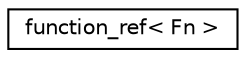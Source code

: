 digraph "Graphical Class Hierarchy"
{
 // LATEX_PDF_SIZE
  edge [fontname="Helvetica",fontsize="10",labelfontname="Helvetica",labelfontsize="10"];
  node [fontname="Helvetica",fontsize="10",shape=record];
  rankdir="LR";
  Node0 [label="function_ref\< Fn \>",height=0.2,width=0.4,color="black", fillcolor="white", style="filled",URL="$classfunction__ref.html",tooltip=" "];
}
